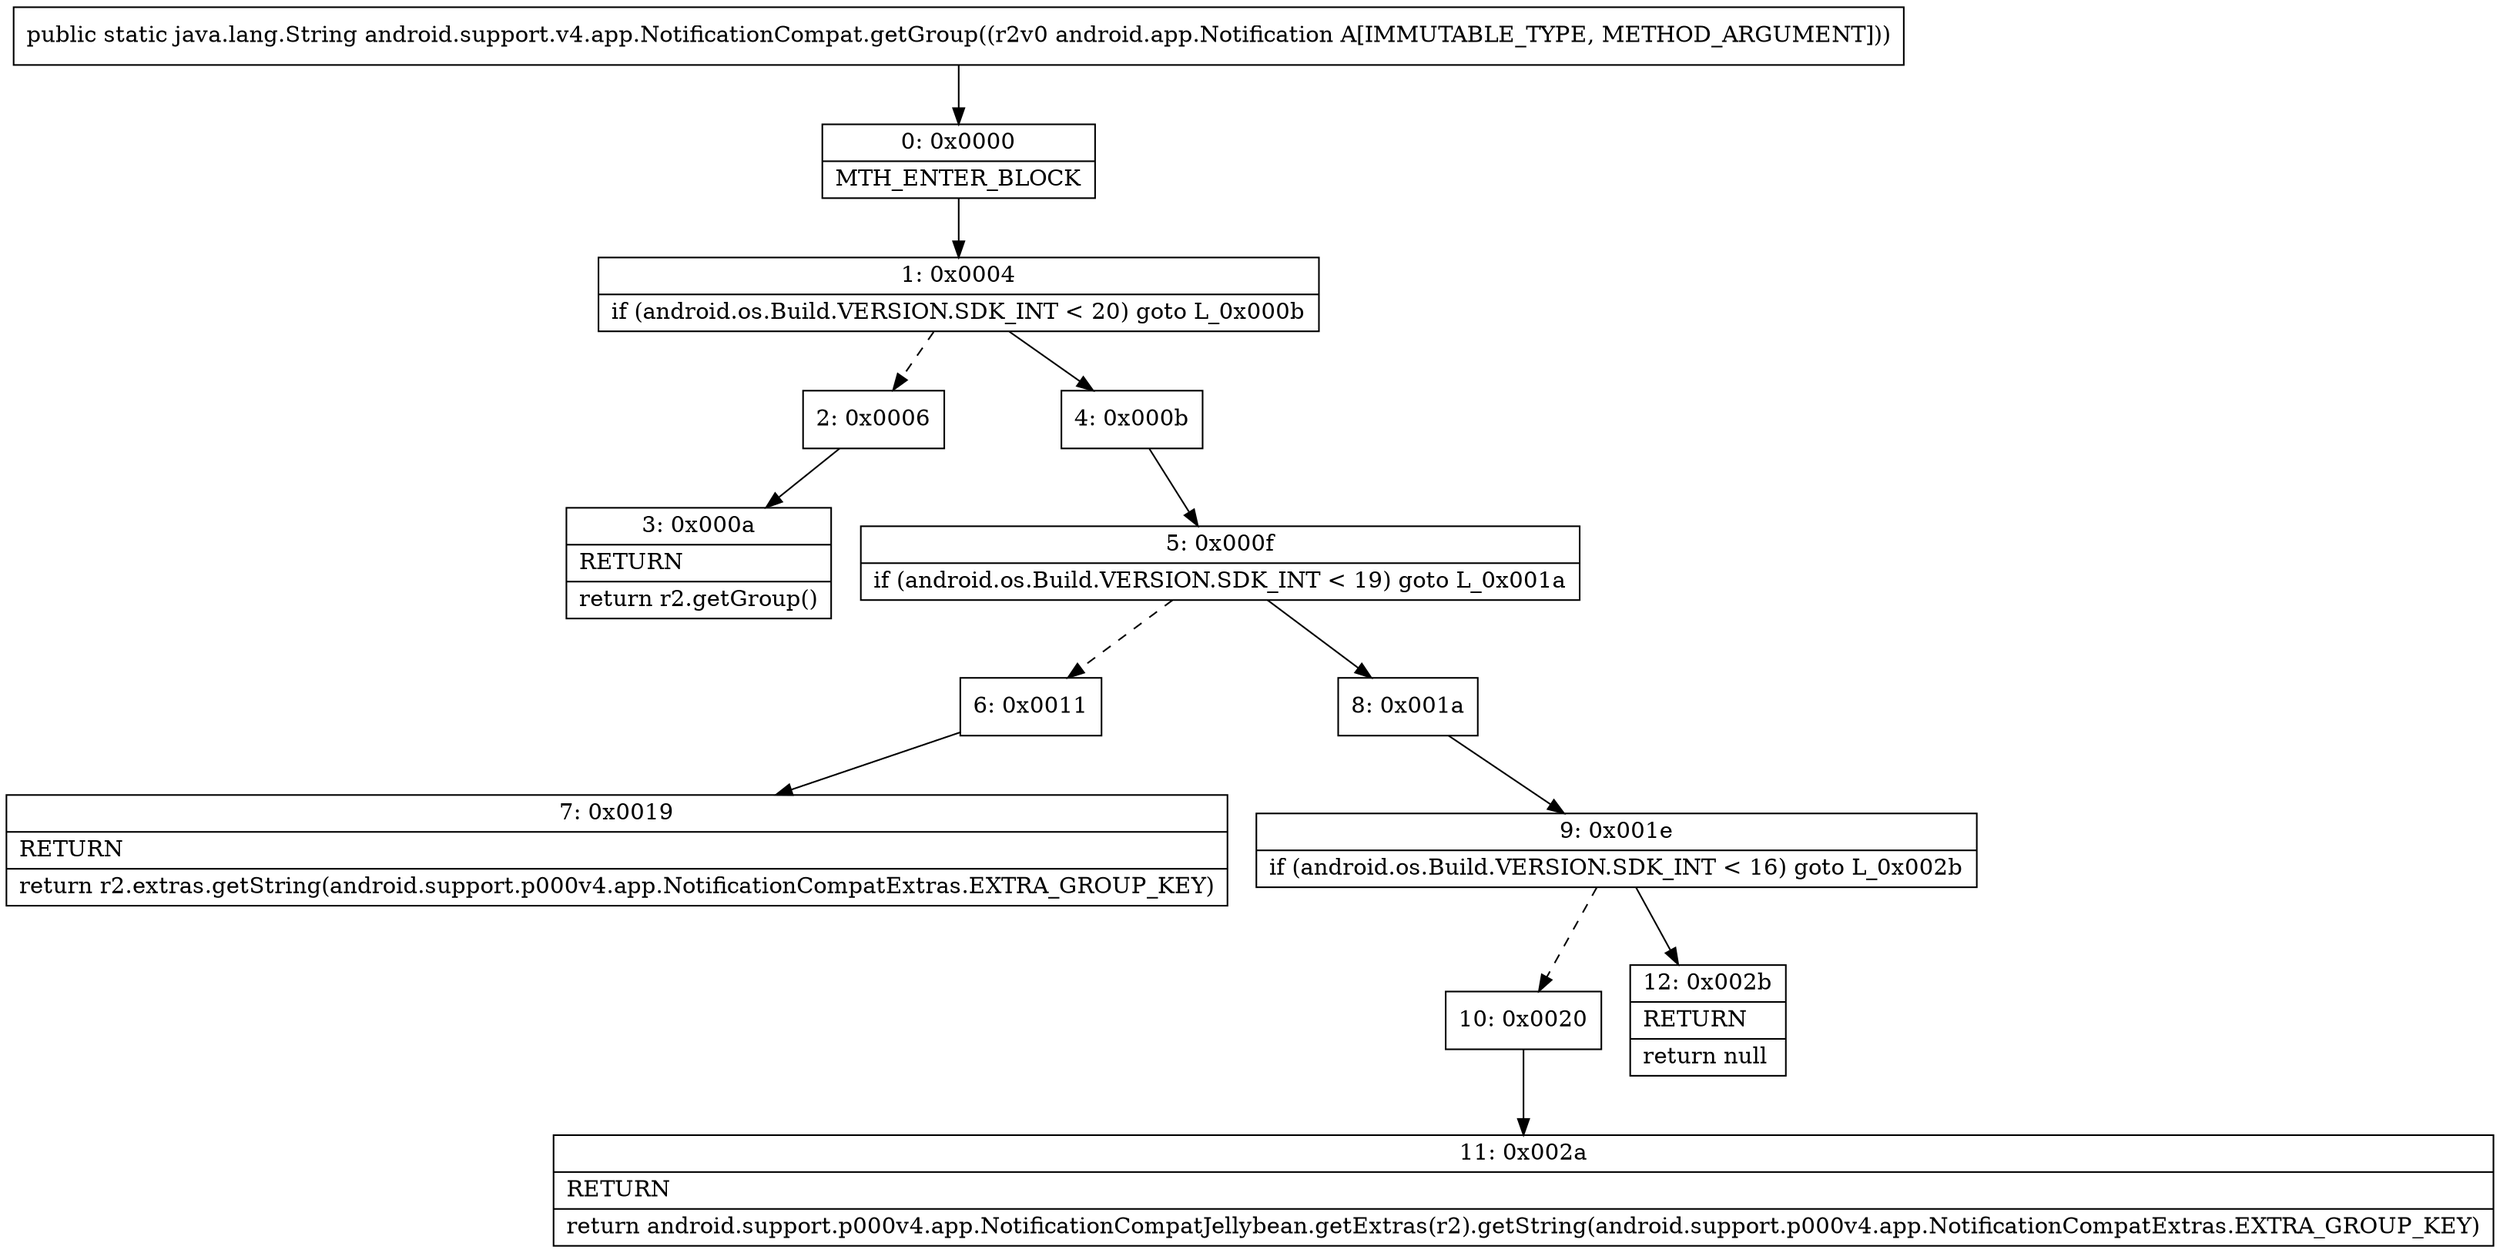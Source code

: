 digraph "CFG forandroid.support.v4.app.NotificationCompat.getGroup(Landroid\/app\/Notification;)Ljava\/lang\/String;" {
Node_0 [shape=record,label="{0\:\ 0x0000|MTH_ENTER_BLOCK\l}"];
Node_1 [shape=record,label="{1\:\ 0x0004|if (android.os.Build.VERSION.SDK_INT \< 20) goto L_0x000b\l}"];
Node_2 [shape=record,label="{2\:\ 0x0006}"];
Node_3 [shape=record,label="{3\:\ 0x000a|RETURN\l|return r2.getGroup()\l}"];
Node_4 [shape=record,label="{4\:\ 0x000b}"];
Node_5 [shape=record,label="{5\:\ 0x000f|if (android.os.Build.VERSION.SDK_INT \< 19) goto L_0x001a\l}"];
Node_6 [shape=record,label="{6\:\ 0x0011}"];
Node_7 [shape=record,label="{7\:\ 0x0019|RETURN\l|return r2.extras.getString(android.support.p000v4.app.NotificationCompatExtras.EXTRA_GROUP_KEY)\l}"];
Node_8 [shape=record,label="{8\:\ 0x001a}"];
Node_9 [shape=record,label="{9\:\ 0x001e|if (android.os.Build.VERSION.SDK_INT \< 16) goto L_0x002b\l}"];
Node_10 [shape=record,label="{10\:\ 0x0020}"];
Node_11 [shape=record,label="{11\:\ 0x002a|RETURN\l|return android.support.p000v4.app.NotificationCompatJellybean.getExtras(r2).getString(android.support.p000v4.app.NotificationCompatExtras.EXTRA_GROUP_KEY)\l}"];
Node_12 [shape=record,label="{12\:\ 0x002b|RETURN\l|return null\l}"];
MethodNode[shape=record,label="{public static java.lang.String android.support.v4.app.NotificationCompat.getGroup((r2v0 android.app.Notification A[IMMUTABLE_TYPE, METHOD_ARGUMENT])) }"];
MethodNode -> Node_0;
Node_0 -> Node_1;
Node_1 -> Node_2[style=dashed];
Node_1 -> Node_4;
Node_2 -> Node_3;
Node_4 -> Node_5;
Node_5 -> Node_6[style=dashed];
Node_5 -> Node_8;
Node_6 -> Node_7;
Node_8 -> Node_9;
Node_9 -> Node_10[style=dashed];
Node_9 -> Node_12;
Node_10 -> Node_11;
}

